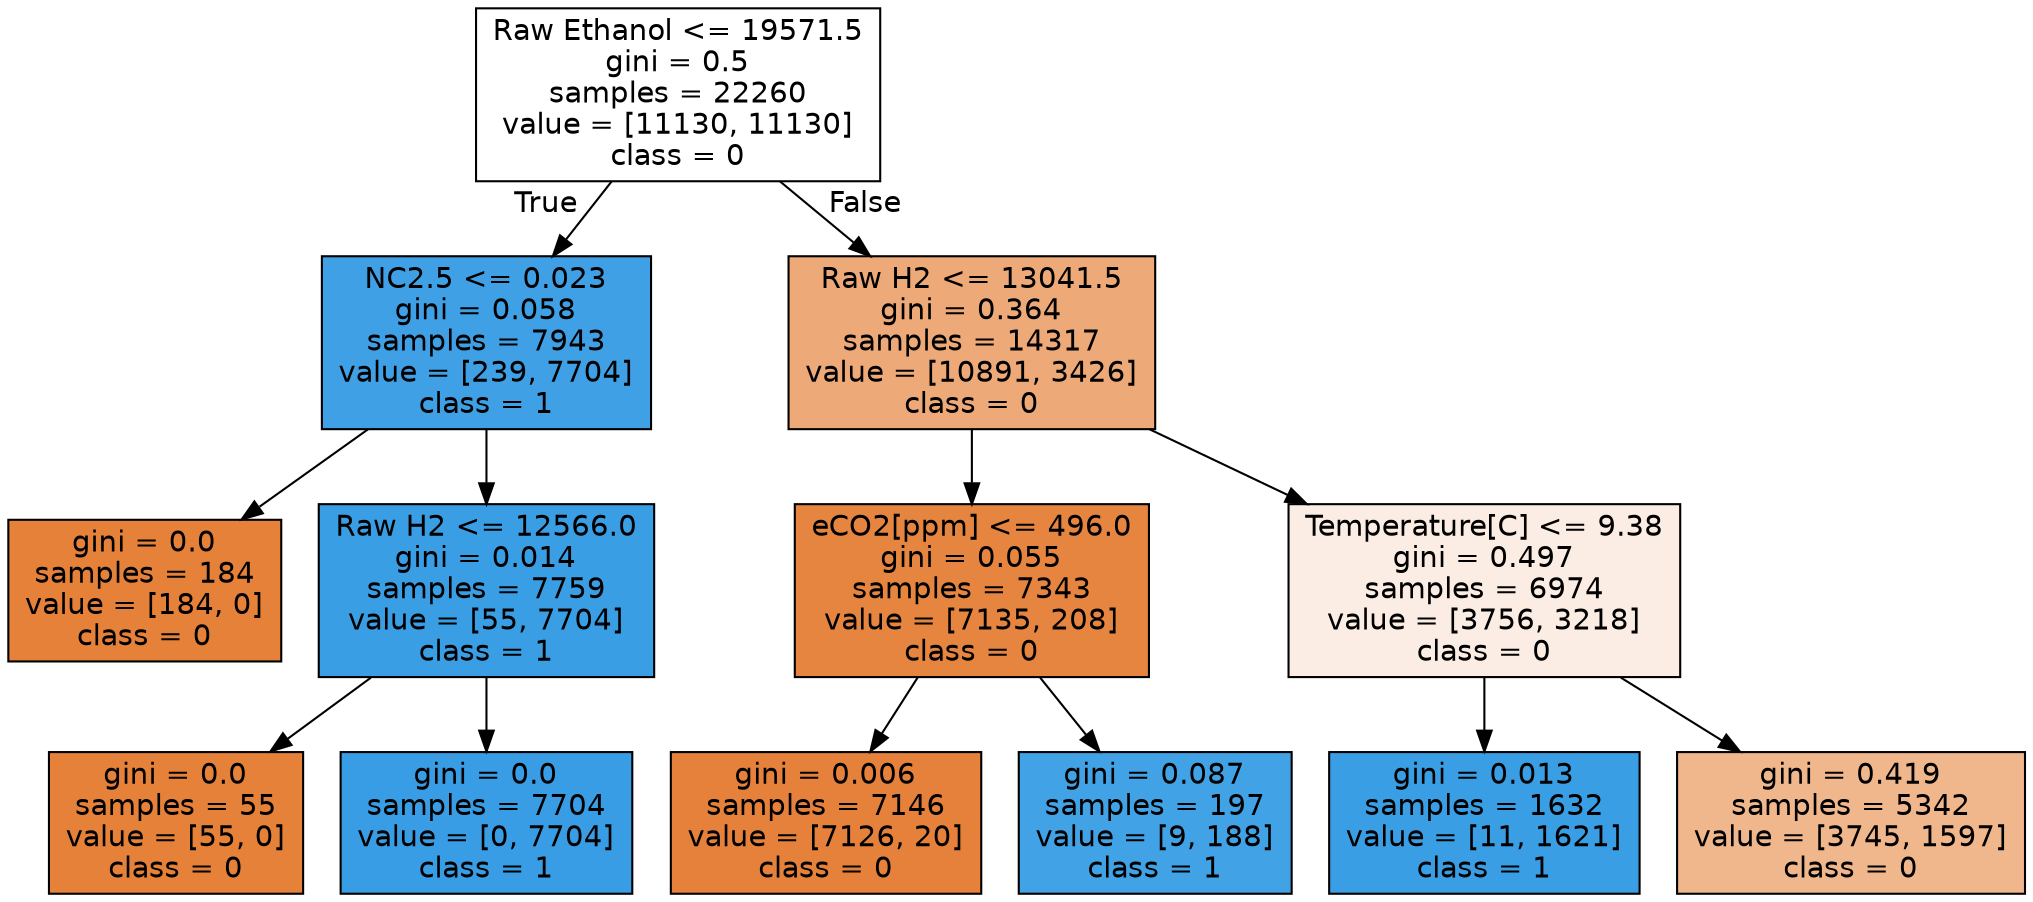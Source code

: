 digraph Tree {
node [shape=box, style="filled", color="black", fontname="helvetica"] ;
edge [fontname="helvetica"] ;
0 [label="Raw Ethanol <= 19571.5\ngini = 0.5\nsamples = 22260\nvalue = [11130, 11130]\nclass = 0", fillcolor="#ffffff"] ;
1 [label="NC2.5 <= 0.023\ngini = 0.058\nsamples = 7943\nvalue = [239, 7704]\nclass = 1", fillcolor="#3fa0e6"] ;
0 -> 1 [labeldistance=2.5, labelangle=45, headlabel="True"] ;
2 [label="gini = 0.0\nsamples = 184\nvalue = [184, 0]\nclass = 0", fillcolor="#e58139"] ;
1 -> 2 ;
3 [label="Raw H2 <= 12566.0\ngini = 0.014\nsamples = 7759\nvalue = [55, 7704]\nclass = 1", fillcolor="#3a9ee5"] ;
1 -> 3 ;
4 [label="gini = 0.0\nsamples = 55\nvalue = [55, 0]\nclass = 0", fillcolor="#e58139"] ;
3 -> 4 ;
5 [label="gini = 0.0\nsamples = 7704\nvalue = [0, 7704]\nclass = 1", fillcolor="#399de5"] ;
3 -> 5 ;
6 [label="Raw H2 <= 13041.5\ngini = 0.364\nsamples = 14317\nvalue = [10891, 3426]\nclass = 0", fillcolor="#eda977"] ;
0 -> 6 [labeldistance=2.5, labelangle=-45, headlabel="False"] ;
7 [label="eCO2[ppm] <= 496.0\ngini = 0.055\nsamples = 7343\nvalue = [7135, 208]\nclass = 0", fillcolor="#e6853f"] ;
6 -> 7 ;
8 [label="gini = 0.006\nsamples = 7146\nvalue = [7126, 20]\nclass = 0", fillcolor="#e5813a"] ;
7 -> 8 ;
9 [label="gini = 0.087\nsamples = 197\nvalue = [9, 188]\nclass = 1", fillcolor="#42a2e6"] ;
7 -> 9 ;
10 [label="Temperature[C] <= 9.38\ngini = 0.497\nsamples = 6974\nvalue = [3756, 3218]\nclass = 0", fillcolor="#fbede3"] ;
6 -> 10 ;
11 [label="gini = 0.013\nsamples = 1632\nvalue = [11, 1621]\nclass = 1", fillcolor="#3a9ee5"] ;
10 -> 11 ;
12 [label="gini = 0.419\nsamples = 5342\nvalue = [3745, 1597]\nclass = 0", fillcolor="#f0b78d"] ;
10 -> 12 ;
}